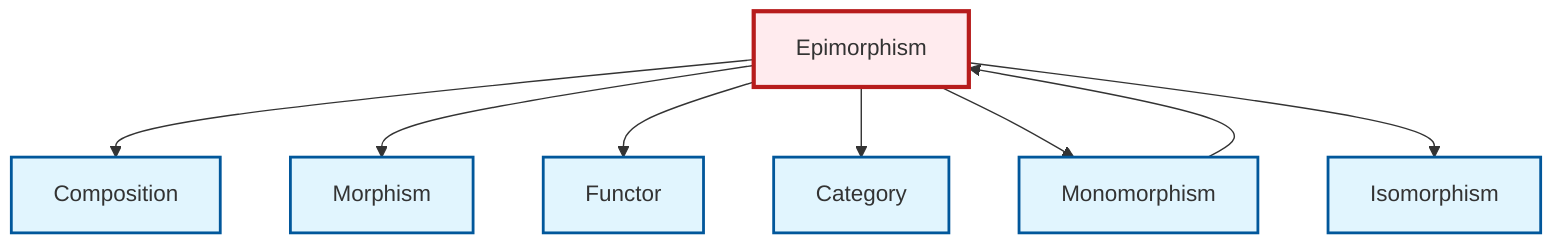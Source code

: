 graph TD
    classDef definition fill:#e1f5fe,stroke:#01579b,stroke-width:2px
    classDef theorem fill:#f3e5f5,stroke:#4a148c,stroke-width:2px
    classDef axiom fill:#fff3e0,stroke:#e65100,stroke-width:2px
    classDef example fill:#e8f5e9,stroke:#1b5e20,stroke-width:2px
    classDef current fill:#ffebee,stroke:#b71c1c,stroke-width:3px
    def-functor["Functor"]:::definition
    def-morphism["Morphism"]:::definition
    def-epimorphism["Epimorphism"]:::definition
    def-category["Category"]:::definition
    def-monomorphism["Monomorphism"]:::definition
    def-isomorphism["Isomorphism"]:::definition
    def-composition["Composition"]:::definition
    def-epimorphism --> def-composition
    def-epimorphism --> def-morphism
    def-epimorphism --> def-functor
    def-epimorphism --> def-category
    def-monomorphism --> def-epimorphism
    def-epimorphism --> def-monomorphism
    def-epimorphism --> def-isomorphism
    class def-epimorphism current
